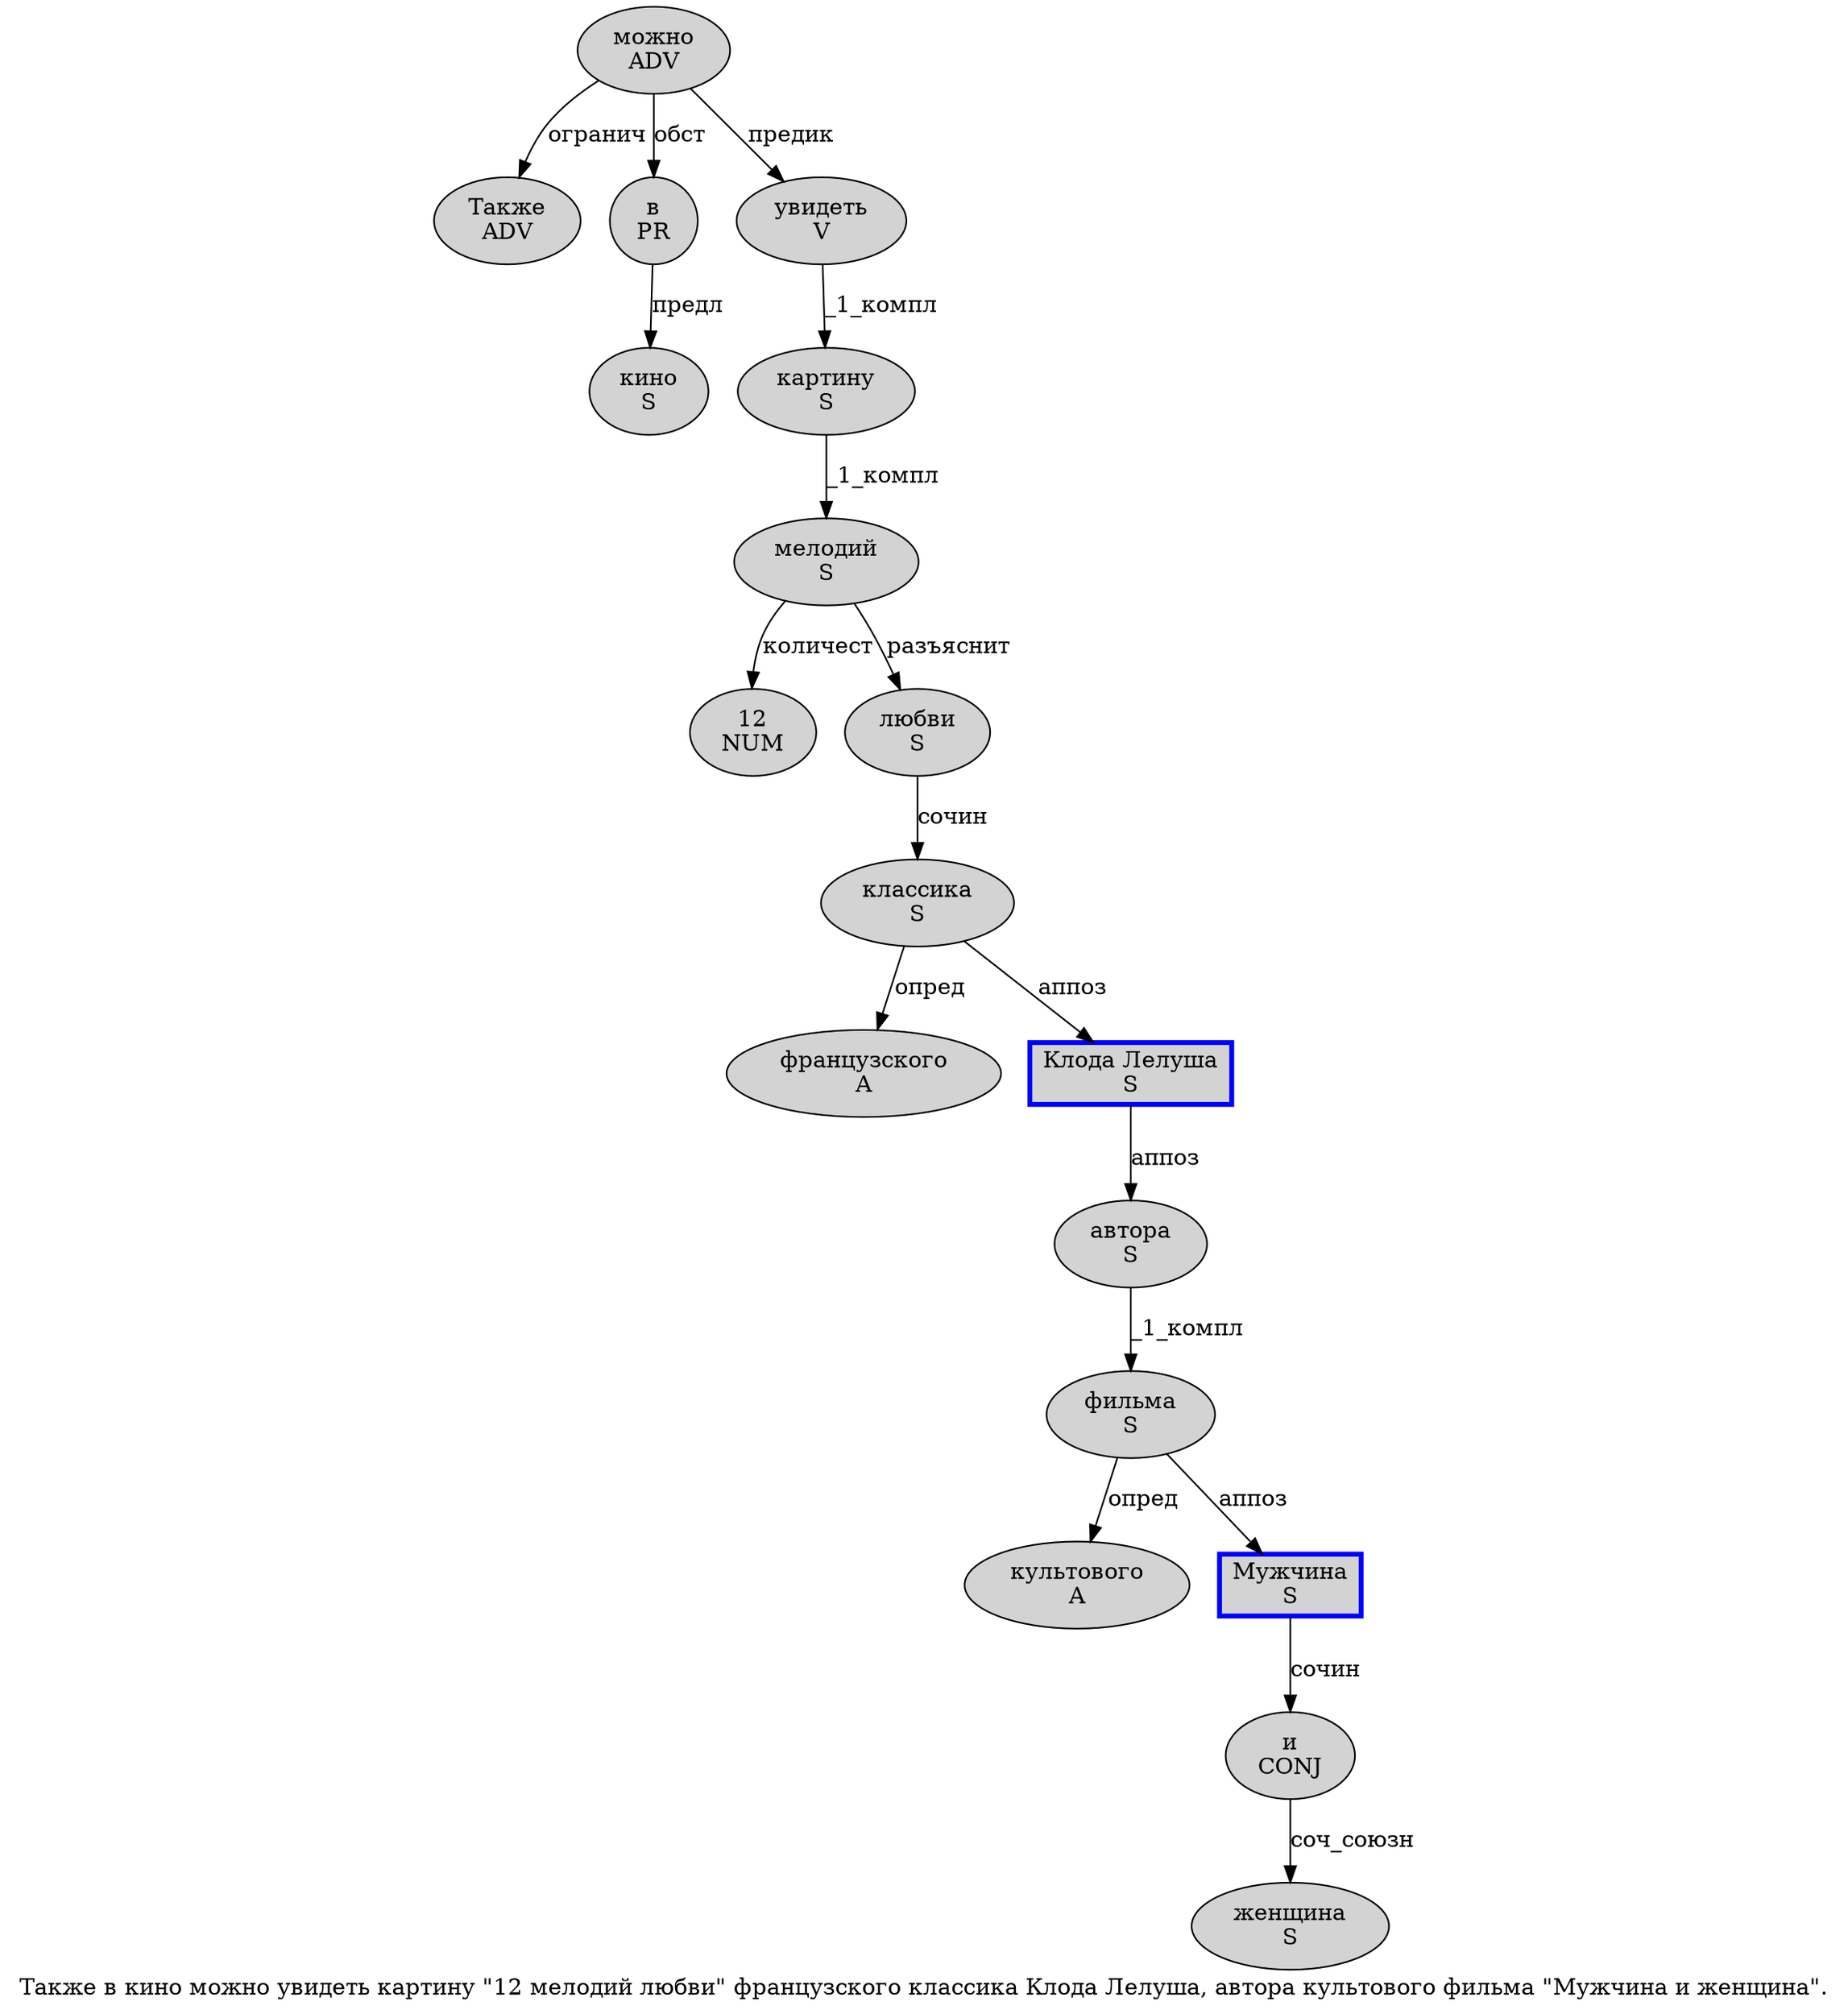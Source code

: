 digraph SENTENCE_49 {
	graph [label="Также в кино можно увидеть картину \"12 мелодий любви\" французского классика Клода Лелуша, автора культового фильма \"Мужчина и женщина\"."]
	node [style=filled]
		0 [label="Также
ADV" color="" fillcolor=lightgray penwidth=1 shape=ellipse]
		1 [label="в
PR" color="" fillcolor=lightgray penwidth=1 shape=ellipse]
		2 [label="кино
S" color="" fillcolor=lightgray penwidth=1 shape=ellipse]
		3 [label="можно
ADV" color="" fillcolor=lightgray penwidth=1 shape=ellipse]
		4 [label="увидеть
V" color="" fillcolor=lightgray penwidth=1 shape=ellipse]
		5 [label="картину
S" color="" fillcolor=lightgray penwidth=1 shape=ellipse]
		7 [label="12
NUM" color="" fillcolor=lightgray penwidth=1 shape=ellipse]
		8 [label="мелодий
S" color="" fillcolor=lightgray penwidth=1 shape=ellipse]
		9 [label="любви
S" color="" fillcolor=lightgray penwidth=1 shape=ellipse]
		11 [label="французского
A" color="" fillcolor=lightgray penwidth=1 shape=ellipse]
		12 [label="классика
S" color="" fillcolor=lightgray penwidth=1 shape=ellipse]
		13 [label="Клода Лелуша
S" color=blue fillcolor=lightgray penwidth=3 shape=box]
		15 [label="автора
S" color="" fillcolor=lightgray penwidth=1 shape=ellipse]
		16 [label="культового
A" color="" fillcolor=lightgray penwidth=1 shape=ellipse]
		17 [label="фильма
S" color="" fillcolor=lightgray penwidth=1 shape=ellipse]
		19 [label="Мужчина
S" color=blue fillcolor=lightgray penwidth=3 shape=box]
		20 [label="и
CONJ" color="" fillcolor=lightgray penwidth=1 shape=ellipse]
		21 [label="женщина
S" color="" fillcolor=lightgray penwidth=1 shape=ellipse]
			19 -> 20 [label="сочин"]
			3 -> 0 [label="огранич"]
			3 -> 1 [label="обст"]
			3 -> 4 [label="предик"]
			9 -> 12 [label="сочин"]
			12 -> 11 [label="опред"]
			12 -> 13 [label="аппоз"]
			20 -> 21 [label="соч_союзн"]
			4 -> 5 [label="_1_компл"]
			13 -> 15 [label="аппоз"]
			17 -> 16 [label="опред"]
			17 -> 19 [label="аппоз"]
			5 -> 8 [label="_1_компл"]
			1 -> 2 [label="предл"]
			8 -> 7 [label="количест"]
			8 -> 9 [label="разъяснит"]
			15 -> 17 [label="_1_компл"]
}